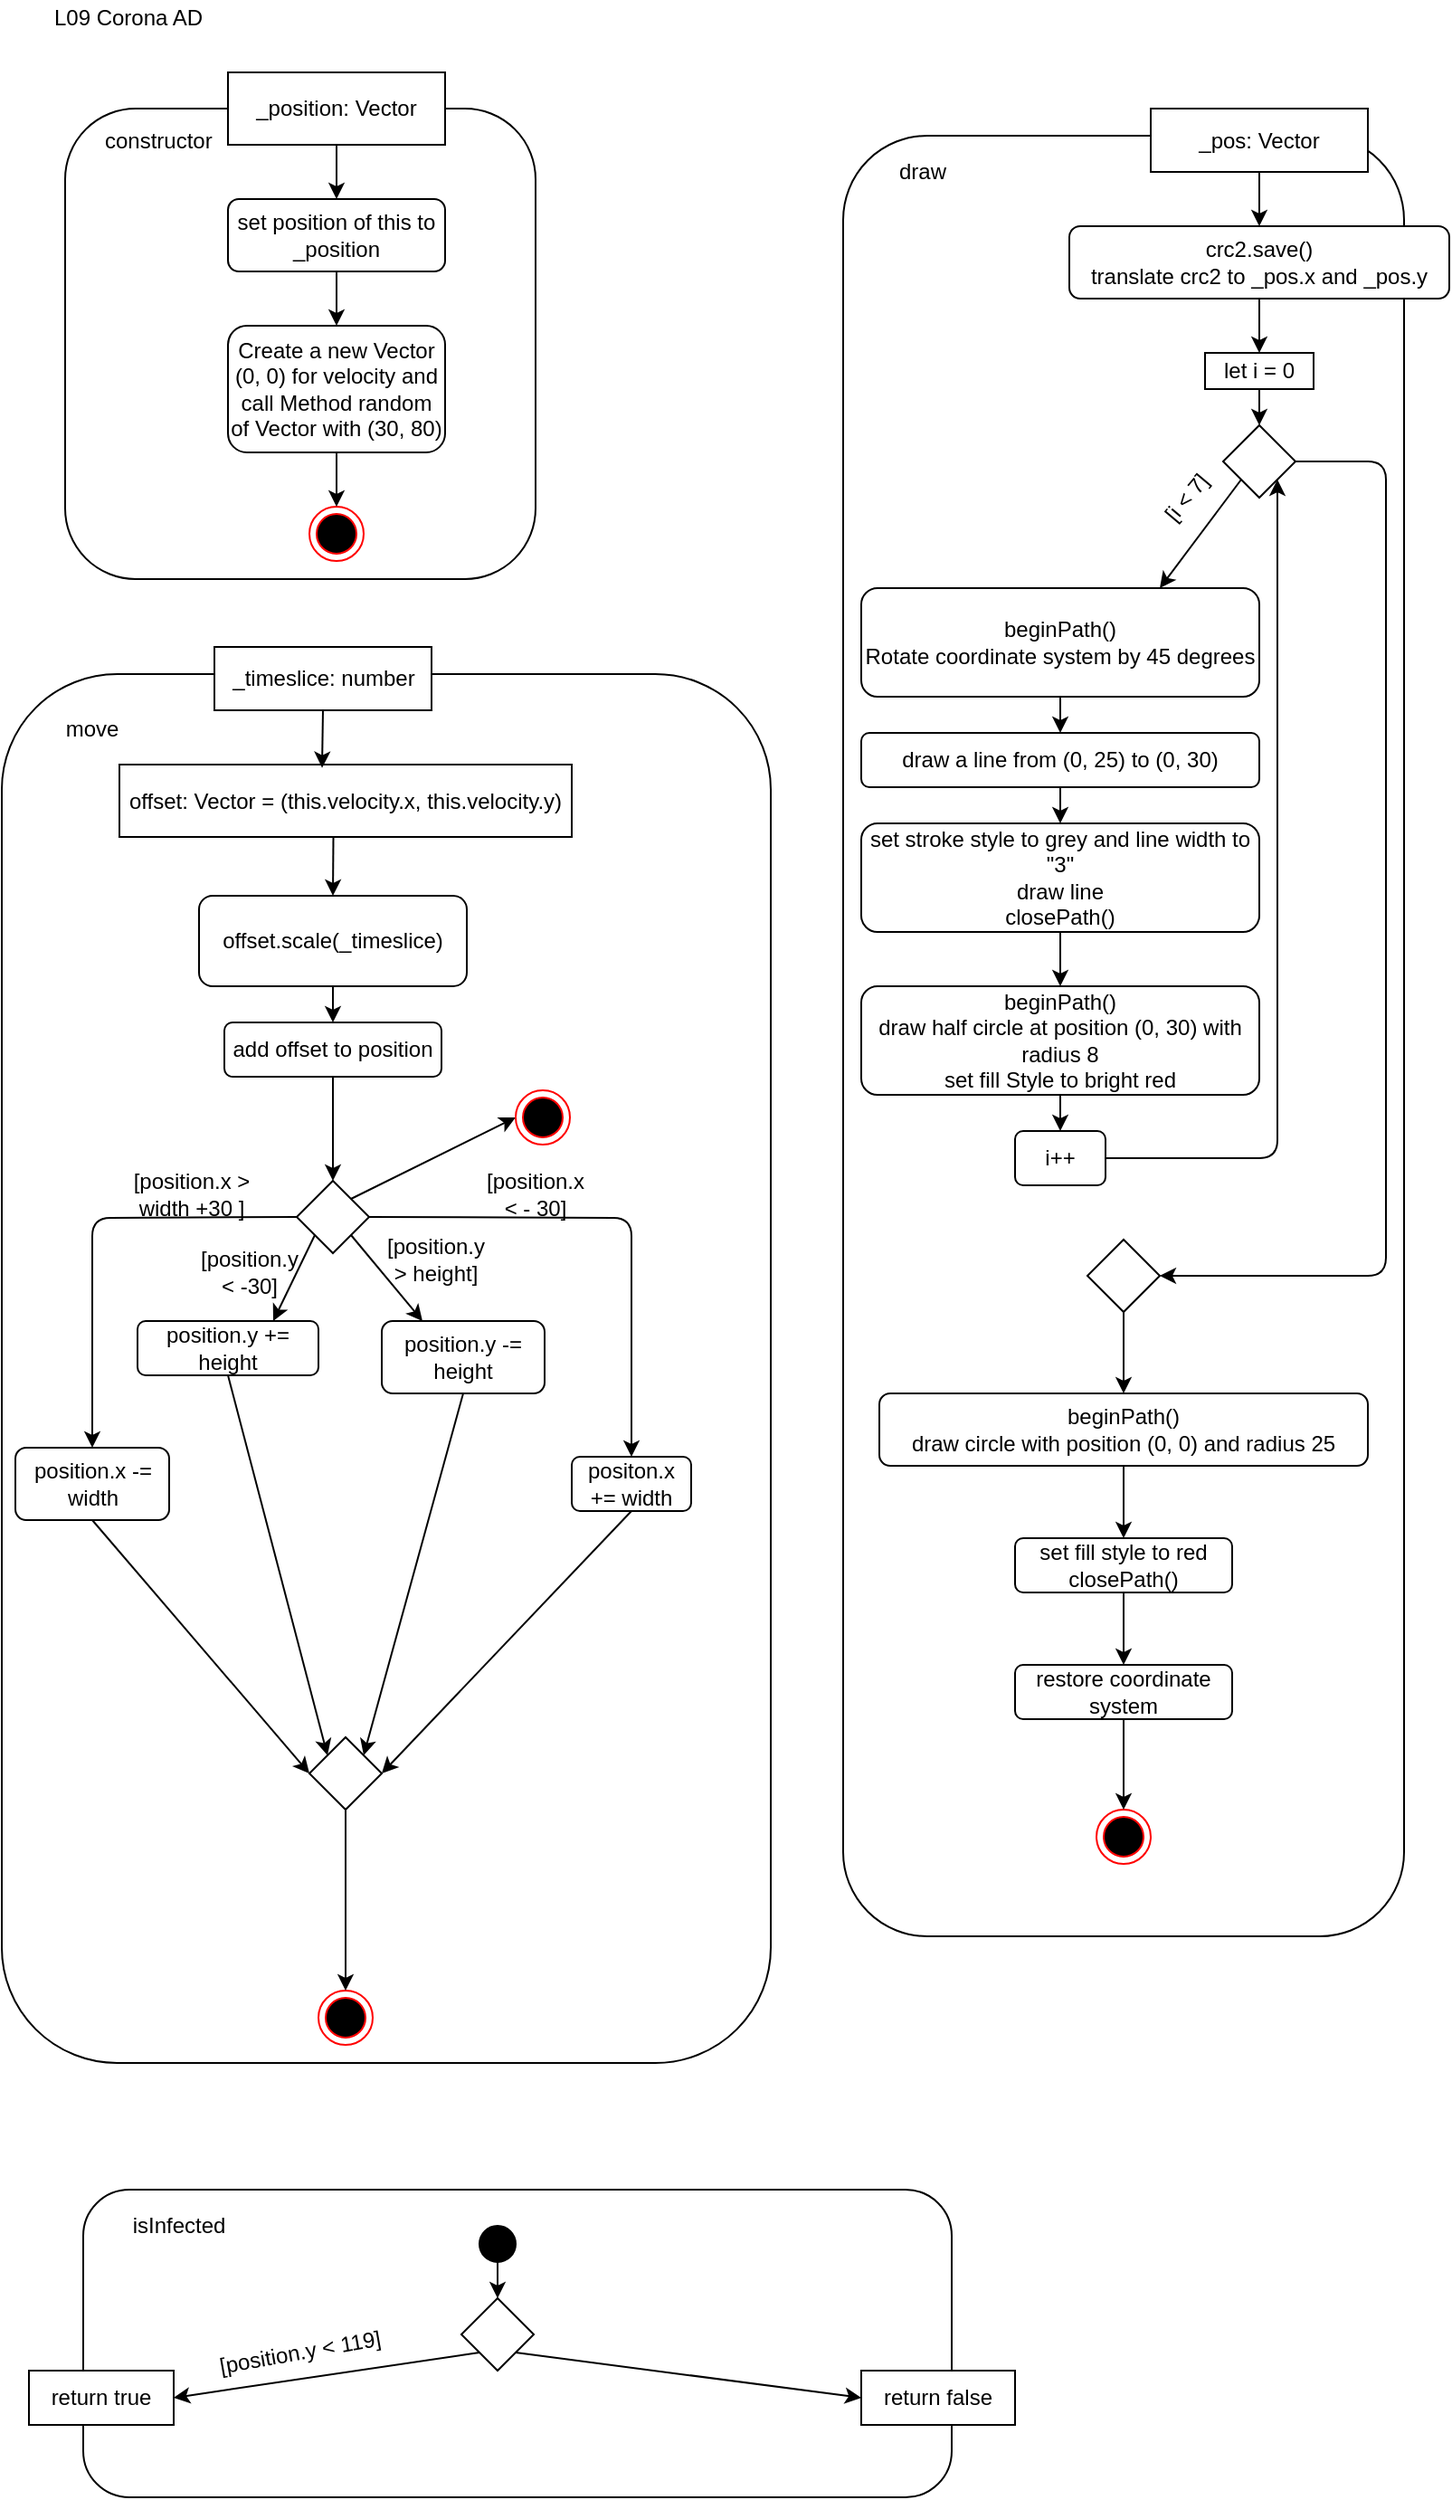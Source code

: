 <mxfile version="13.2.4" type="device"><diagram id="ijBvIF-wWWN7oAOL-bG7" name="Page-1"><mxGraphModel dx="1024" dy="592" grid="1" gridSize="10" guides="1" tooltips="1" connect="1" arrows="1" fold="1" page="1" pageScale="1" pageWidth="827" pageHeight="1169" math="0" shadow="0"><root><mxCell id="0"/><mxCell id="1" parent="0"/><mxCell id="sftAri23WnpGyJFvl3WV-1" value="L09 Corona AD" style="text;html=1;strokeColor=none;fillColor=none;align=center;verticalAlign=middle;whiteSpace=wrap;rounded=0;" vertex="1" parent="1"><mxGeometry x="20" y="20" width="130" height="20" as="geometry"/></mxCell><mxCell id="sftAri23WnpGyJFvl3WV-2" value="" style="rounded=1;whiteSpace=wrap;html=1;" vertex="1" parent="1"><mxGeometry x="50" y="80" width="260" height="260" as="geometry"/></mxCell><mxCell id="sftAri23WnpGyJFvl3WV-3" value="_position: Vector" style="rounded=0;whiteSpace=wrap;html=1;" vertex="1" parent="1"><mxGeometry x="140" y="60" width="120" height="40" as="geometry"/></mxCell><mxCell id="sftAri23WnpGyJFvl3WV-4" value="set position of this to _position" style="rounded=1;whiteSpace=wrap;html=1;" vertex="1" parent="1"><mxGeometry x="140" y="130" width="120" height="40" as="geometry"/></mxCell><mxCell id="sftAri23WnpGyJFvl3WV-5" value="Create a new Vector (0, 0) for velocity and call Method random of Vector with (30, 80)" style="rounded=1;whiteSpace=wrap;html=1;" vertex="1" parent="1"><mxGeometry x="140" y="200" width="120" height="70" as="geometry"/></mxCell><mxCell id="sftAri23WnpGyJFvl3WV-6" value="" style="ellipse;html=1;shape=endState;fillColor=#000000;strokeColor=#ff0000;" vertex="1" parent="1"><mxGeometry x="185" y="300" width="30" height="30" as="geometry"/></mxCell><mxCell id="sftAri23WnpGyJFvl3WV-7" value="&amp;nbsp;constructor" style="text;html=1;strokeColor=none;fillColor=none;align=center;verticalAlign=middle;whiteSpace=wrap;rounded=0;" vertex="1" parent="1"><mxGeometry x="80" y="87.5" width="40" height="20" as="geometry"/></mxCell><mxCell id="sftAri23WnpGyJFvl3WV-8" value="" style="endArrow=classic;html=1;exitX=0.5;exitY=1;exitDx=0;exitDy=0;entryX=0.5;entryY=0;entryDx=0;entryDy=0;" edge="1" parent="1" source="sftAri23WnpGyJFvl3WV-3" target="sftAri23WnpGyJFvl3WV-4"><mxGeometry width="50" height="50" relative="1" as="geometry"><mxPoint x="400" y="220" as="sourcePoint"/><mxPoint x="450" y="170" as="targetPoint"/></mxGeometry></mxCell><mxCell id="sftAri23WnpGyJFvl3WV-9" value="" style="endArrow=classic;html=1;exitX=0.5;exitY=1;exitDx=0;exitDy=0;entryX=0.5;entryY=0;entryDx=0;entryDy=0;" edge="1" parent="1" source="sftAri23WnpGyJFvl3WV-4" target="sftAri23WnpGyJFvl3WV-5"><mxGeometry width="50" height="50" relative="1" as="geometry"><mxPoint x="350" y="260" as="sourcePoint"/><mxPoint x="400" y="210" as="targetPoint"/></mxGeometry></mxCell><mxCell id="sftAri23WnpGyJFvl3WV-10" value="" style="endArrow=classic;html=1;exitX=0.5;exitY=1;exitDx=0;exitDy=0;entryX=0.5;entryY=0;entryDx=0;entryDy=0;" edge="1" parent="1" source="sftAri23WnpGyJFvl3WV-5" target="sftAri23WnpGyJFvl3WV-6"><mxGeometry width="50" height="50" relative="1" as="geometry"><mxPoint x="510" y="260" as="sourcePoint"/><mxPoint x="560" y="210" as="targetPoint"/></mxGeometry></mxCell><mxCell id="sftAri23WnpGyJFvl3WV-11" value="" style="rounded=1;whiteSpace=wrap;html=1;" vertex="1" parent="1"><mxGeometry x="480" y="95" width="310" height="995" as="geometry"/></mxCell><mxCell id="sftAri23WnpGyJFvl3WV-12" value="_pos: Vector" style="rounded=0;whiteSpace=wrap;html=1;" vertex="1" parent="1"><mxGeometry x="650" y="80" width="120" height="35" as="geometry"/></mxCell><mxCell id="sftAri23WnpGyJFvl3WV-13" value="draw" style="text;html=1;strokeColor=none;fillColor=none;align=center;verticalAlign=middle;whiteSpace=wrap;rounded=0;" vertex="1" parent="1"><mxGeometry x="504" y="105" width="40" height="20" as="geometry"/></mxCell><mxCell id="sftAri23WnpGyJFvl3WV-14" value="crc2.save()&lt;br&gt;translate crc2 to _pos.x and _pos.y" style="rounded=1;whiteSpace=wrap;html=1;" vertex="1" parent="1"><mxGeometry x="605" y="145" width="210" height="40" as="geometry"/></mxCell><mxCell id="sftAri23WnpGyJFvl3WV-15" value="beginPath()&lt;br&gt;Rotate coordinate system by 45 degrees" style="rounded=1;whiteSpace=wrap;html=1;" vertex="1" parent="1"><mxGeometry x="490" y="345" width="220" height="60" as="geometry"/></mxCell><mxCell id="sftAri23WnpGyJFvl3WV-16" value="" style="rhombus;whiteSpace=wrap;html=1;" vertex="1" parent="1"><mxGeometry x="690" y="255" width="40" height="40" as="geometry"/></mxCell><mxCell id="sftAri23WnpGyJFvl3WV-17" value="" style="endArrow=classic;html=1;exitX=0.5;exitY=1;exitDx=0;exitDy=0;entryX=0.5;entryY=0;entryDx=0;entryDy=0;" edge="1" parent="1" source="sftAri23WnpGyJFvl3WV-12" target="sftAri23WnpGyJFvl3WV-14"><mxGeometry width="50" height="50" relative="1" as="geometry"><mxPoint x="520" y="75" as="sourcePoint"/><mxPoint x="570" y="25" as="targetPoint"/></mxGeometry></mxCell><mxCell id="sftAri23WnpGyJFvl3WV-18" value="" style="endArrow=classic;html=1;exitX=0.5;exitY=1;exitDx=0;exitDy=0;entryX=0.5;entryY=0;entryDx=0;entryDy=0;" edge="1" parent="1" source="sftAri23WnpGyJFvl3WV-14" target="sftAri23WnpGyJFvl3WV-22"><mxGeometry width="50" height="50" relative="1" as="geometry"><mxPoint x="470" y="85" as="sourcePoint"/><mxPoint x="520" y="35" as="targetPoint"/></mxGeometry></mxCell><mxCell id="sftAri23WnpGyJFvl3WV-19" value="" style="endArrow=classic;html=1;exitX=0;exitY=1;exitDx=0;exitDy=0;entryX=0.75;entryY=0;entryDx=0;entryDy=0;" edge="1" parent="1" source="sftAri23WnpGyJFvl3WV-16" target="sftAri23WnpGyJFvl3WV-15"><mxGeometry width="50" height="50" relative="1" as="geometry"><mxPoint x="480" y="65" as="sourcePoint"/><mxPoint x="530" y="15" as="targetPoint"/></mxGeometry></mxCell><mxCell id="sftAri23WnpGyJFvl3WV-20" value="[i &amp;lt; 7]" style="text;html=1;strokeColor=none;fillColor=none;align=center;verticalAlign=middle;whiteSpace=wrap;rounded=0;rotation=-50;" vertex="1" parent="1"><mxGeometry x="650" y="285" width="40" height="20" as="geometry"/></mxCell><mxCell id="sftAri23WnpGyJFvl3WV-22" value="let i = 0" style="rounded=0;whiteSpace=wrap;html=1;" vertex="1" parent="1"><mxGeometry x="680" y="215" width="60" height="20" as="geometry"/></mxCell><mxCell id="sftAri23WnpGyJFvl3WV-23" value="" style="endArrow=classic;html=1;exitX=0.5;exitY=1;exitDx=0;exitDy=0;entryX=0.5;entryY=0;entryDx=0;entryDy=0;" edge="1" parent="1" source="sftAri23WnpGyJFvl3WV-22" target="sftAri23WnpGyJFvl3WV-16"><mxGeometry width="50" height="50" relative="1" as="geometry"><mxPoint x="440" y="95" as="sourcePoint"/><mxPoint x="490" y="45" as="targetPoint"/></mxGeometry></mxCell><mxCell id="sftAri23WnpGyJFvl3WV-24" value="draw a line from (0, 25) to (0, 30)" style="rounded=1;whiteSpace=wrap;html=1;" vertex="1" parent="1"><mxGeometry x="490" y="425" width="220" height="30" as="geometry"/></mxCell><mxCell id="sftAri23WnpGyJFvl3WV-25" value="set stroke style to grey and line width to &quot;3&quot;&lt;br&gt;draw line&lt;br&gt;closePath()" style="rounded=1;whiteSpace=wrap;html=1;" vertex="1" parent="1"><mxGeometry x="490" y="475" width="220" height="60" as="geometry"/></mxCell><mxCell id="sftAri23WnpGyJFvl3WV-26" value="beginPath()&lt;br&gt;draw half circle at position (0, 30) with radius 8&lt;br&gt;set fill Style to bright red" style="rounded=1;whiteSpace=wrap;html=1;" vertex="1" parent="1"><mxGeometry x="490" y="565" width="220" height="60" as="geometry"/></mxCell><mxCell id="sftAri23WnpGyJFvl3WV-27" value="" style="rhombus;whiteSpace=wrap;html=1;" vertex="1" parent="1"><mxGeometry x="615" y="705" width="40" height="40" as="geometry"/></mxCell><mxCell id="sftAri23WnpGyJFvl3WV-28" value="" style="endArrow=classic;html=1;exitX=0.5;exitY=1;exitDx=0;exitDy=0;entryX=0.5;entryY=0;entryDx=0;entryDy=0;" edge="1" parent="1" source="sftAri23WnpGyJFvl3WV-15" target="sftAri23WnpGyJFvl3WV-24"><mxGeometry width="50" height="50" relative="1" as="geometry"><mxPoint x="280" y="545" as="sourcePoint"/><mxPoint x="330" y="495" as="targetPoint"/></mxGeometry></mxCell><mxCell id="sftAri23WnpGyJFvl3WV-29" value="" style="endArrow=classic;html=1;exitX=0.5;exitY=1;exitDx=0;exitDy=0;entryX=0.5;entryY=0;entryDx=0;entryDy=0;" edge="1" parent="1" source="sftAri23WnpGyJFvl3WV-24" target="sftAri23WnpGyJFvl3WV-25"><mxGeometry width="50" height="50" relative="1" as="geometry"><mxPoint x="400" y="545" as="sourcePoint"/><mxPoint x="450" y="495" as="targetPoint"/></mxGeometry></mxCell><mxCell id="sftAri23WnpGyJFvl3WV-30" value="" style="endArrow=classic;html=1;exitX=0.5;exitY=1;exitDx=0;exitDy=0;entryX=0.5;entryY=0;entryDx=0;entryDy=0;" edge="1" parent="1" source="sftAri23WnpGyJFvl3WV-25" target="sftAri23WnpGyJFvl3WV-26"><mxGeometry width="50" height="50" relative="1" as="geometry"><mxPoint x="330" y="585" as="sourcePoint"/><mxPoint x="380" y="535" as="targetPoint"/></mxGeometry></mxCell><mxCell id="sftAri23WnpGyJFvl3WV-31" value="" style="endArrow=classic;html=1;exitX=1;exitY=0.5;exitDx=0;exitDy=0;entryX=1;entryY=1;entryDx=0;entryDy=0;" edge="1" parent="1" source="sftAri23WnpGyJFvl3WV-33" target="sftAri23WnpGyJFvl3WV-16"><mxGeometry width="50" height="50" relative="1" as="geometry"><mxPoint x="230" y="595" as="sourcePoint"/><mxPoint x="280" y="545" as="targetPoint"/><Array as="points"><mxPoint x="720" y="660"/></Array></mxGeometry></mxCell><mxCell id="sftAri23WnpGyJFvl3WV-32" value="" style="endArrow=classic;html=1;exitX=1;exitY=0.5;exitDx=0;exitDy=0;entryX=1;entryY=0.5;entryDx=0;entryDy=0;exitPerimeter=0;" edge="1" parent="1" source="sftAri23WnpGyJFvl3WV-16" target="sftAri23WnpGyJFvl3WV-27"><mxGeometry width="50" height="50" relative="1" as="geometry"><mxPoint x="360" y="525" as="sourcePoint"/><mxPoint x="410" y="475" as="targetPoint"/><Array as="points"><mxPoint x="780" y="275"/><mxPoint x="780" y="490"/><mxPoint x="780" y="725"/></Array></mxGeometry></mxCell><mxCell id="sftAri23WnpGyJFvl3WV-33" value="i++" style="rounded=1;whiteSpace=wrap;html=1;" vertex="1" parent="1"><mxGeometry x="575" y="645" width="50" height="30" as="geometry"/></mxCell><mxCell id="sftAri23WnpGyJFvl3WV-34" value="" style="endArrow=classic;html=1;exitX=0.5;exitY=1;exitDx=0;exitDy=0;entryX=0.5;entryY=0;entryDx=0;entryDy=0;" edge="1" parent="1" source="sftAri23WnpGyJFvl3WV-26" target="sftAri23WnpGyJFvl3WV-33"><mxGeometry width="50" height="50" relative="1" as="geometry"><mxPoint x="380" y="575" as="sourcePoint"/><mxPoint x="430" y="525" as="targetPoint"/></mxGeometry></mxCell><mxCell id="sftAri23WnpGyJFvl3WV-36" value="beginPath()&lt;br&gt;draw circle with position (0, 0) and radius 25" style="rounded=1;whiteSpace=wrap;html=1;" vertex="1" parent="1"><mxGeometry x="500" y="790" width="270" height="40" as="geometry"/></mxCell><mxCell id="sftAri23WnpGyJFvl3WV-37" value="set fill style to red&lt;br&gt;closePath()" style="rounded=1;whiteSpace=wrap;html=1;" vertex="1" parent="1"><mxGeometry x="575" y="870" width="120" height="30" as="geometry"/></mxCell><mxCell id="sftAri23WnpGyJFvl3WV-38" value="restore coordinate system" style="rounded=1;whiteSpace=wrap;html=1;" vertex="1" parent="1"><mxGeometry x="575" y="940" width="120" height="30" as="geometry"/></mxCell><mxCell id="sftAri23WnpGyJFvl3WV-39" value="" style="ellipse;html=1;shape=endState;fillColor=#000000;strokeColor=#ff0000;" vertex="1" parent="1"><mxGeometry x="620" y="1020" width="30" height="30" as="geometry"/></mxCell><mxCell id="sftAri23WnpGyJFvl3WV-40" value="" style="endArrow=classic;html=1;exitX=0.5;exitY=1;exitDx=0;exitDy=0;entryX=0.5;entryY=0;entryDx=0;entryDy=0;" edge="1" parent="1" source="sftAri23WnpGyJFvl3WV-36" target="sftAri23WnpGyJFvl3WV-37"><mxGeometry width="50" height="50" relative="1" as="geometry"><mxPoint x="270" y="910" as="sourcePoint"/><mxPoint x="320" y="860" as="targetPoint"/></mxGeometry></mxCell><mxCell id="sftAri23WnpGyJFvl3WV-41" value="" style="endArrow=classic;html=1;exitX=0.5;exitY=1;exitDx=0;exitDy=0;entryX=0.5;entryY=0;entryDx=0;entryDy=0;" edge="1" parent="1" source="sftAri23WnpGyJFvl3WV-37" target="sftAri23WnpGyJFvl3WV-38"><mxGeometry width="50" height="50" relative="1" as="geometry"><mxPoint x="370" y="970" as="sourcePoint"/><mxPoint x="420" y="920" as="targetPoint"/></mxGeometry></mxCell><mxCell id="sftAri23WnpGyJFvl3WV-42" value="" style="endArrow=classic;html=1;exitX=0.5;exitY=1;exitDx=0;exitDy=0;entryX=0.5;entryY=0;entryDx=0;entryDy=0;" edge="1" parent="1" source="sftAri23WnpGyJFvl3WV-38" target="sftAri23WnpGyJFvl3WV-39"><mxGeometry width="50" height="50" relative="1" as="geometry"><mxPoint x="350" y="1040" as="sourcePoint"/><mxPoint x="400" y="990" as="targetPoint"/></mxGeometry></mxCell><mxCell id="sftAri23WnpGyJFvl3WV-43" value="" style="endArrow=classic;html=1;exitX=0.5;exitY=1;exitDx=0;exitDy=0;entryX=0.5;entryY=0;entryDx=0;entryDy=0;" edge="1" parent="1" source="sftAri23WnpGyJFvl3WV-27" target="sftAri23WnpGyJFvl3WV-36"><mxGeometry width="50" height="50" relative="1" as="geometry"><mxPoint x="260" y="870" as="sourcePoint"/><mxPoint x="310" y="820" as="targetPoint"/></mxGeometry></mxCell><mxCell id="sftAri23WnpGyJFvl3WV-48" value="" style="rounded=1;whiteSpace=wrap;html=1;" vertex="1" parent="1"><mxGeometry x="15" y="392.5" width="425" height="767.5" as="geometry"/></mxCell><mxCell id="sftAri23WnpGyJFvl3WV-49" value="move" style="text;html=1;strokeColor=none;fillColor=none;align=center;verticalAlign=middle;whiteSpace=wrap;rounded=0;" vertex="1" parent="1"><mxGeometry x="45" y="412.5" width="40" height="20" as="geometry"/></mxCell><mxCell id="sftAri23WnpGyJFvl3WV-50" value="_timeslice: number" style="rounded=0;whiteSpace=wrap;html=1;" vertex="1" parent="1"><mxGeometry x="132.5" y="377.5" width="120" height="35" as="geometry"/></mxCell><mxCell id="sftAri23WnpGyJFvl3WV-51" value="offset.scale(_timeslice)" style="rounded=1;whiteSpace=wrap;html=1;" vertex="1" parent="1"><mxGeometry x="124" y="515" width="148" height="50" as="geometry"/></mxCell><mxCell id="sftAri23WnpGyJFvl3WV-52" value="offset: Vector = (this.velocity.x, this.velocity.y)" style="rounded=0;whiteSpace=wrap;html=1;" vertex="1" parent="1"><mxGeometry x="80" y="442.5" width="250" height="40" as="geometry"/></mxCell><mxCell id="sftAri23WnpGyJFvl3WV-53" value="add offset to position" style="rounded=1;whiteSpace=wrap;html=1;" vertex="1" parent="1"><mxGeometry x="138" y="585" width="120" height="30" as="geometry"/></mxCell><mxCell id="sftAri23WnpGyJFvl3WV-54" value="" style="rhombus;whiteSpace=wrap;html=1;" vertex="1" parent="1"><mxGeometry x="178" y="672.5" width="40" height="40" as="geometry"/></mxCell><mxCell id="sftAri23WnpGyJFvl3WV-55" value="position.y += height" style="rounded=1;whiteSpace=wrap;html=1;" vertex="1" parent="1"><mxGeometry x="90" y="750" width="100" height="30" as="geometry"/></mxCell><mxCell id="sftAri23WnpGyJFvl3WV-56" value="position.y -= height" style="rounded=1;whiteSpace=wrap;html=1;" vertex="1" parent="1"><mxGeometry x="225" y="750" width="90" height="40" as="geometry"/></mxCell><mxCell id="sftAri23WnpGyJFvl3WV-57" value="" style="rhombus;whiteSpace=wrap;html=1;" vertex="1" parent="1"><mxGeometry x="185" y="980" width="40" height="40" as="geometry"/></mxCell><mxCell id="sftAri23WnpGyJFvl3WV-58" value="" style="ellipse;html=1;shape=endState;fillColor=#000000;strokeColor=#ff0000;" vertex="1" parent="1"><mxGeometry x="190" y="1120" width="30" height="30" as="geometry"/></mxCell><mxCell id="sftAri23WnpGyJFvl3WV-59" value="" style="endArrow=classic;html=1;exitX=0.5;exitY=1;exitDx=0;exitDy=0;entryX=0;entryY=0;entryDx=0;entryDy=0;" edge="1" parent="1" source="sftAri23WnpGyJFvl3WV-55" target="sftAri23WnpGyJFvl3WV-57"><mxGeometry width="50" height="50" relative="1" as="geometry"><mxPoint x="70" y="892.5" as="sourcePoint"/><mxPoint x="120" y="842.5" as="targetPoint"/></mxGeometry></mxCell><mxCell id="sftAri23WnpGyJFvl3WV-60" value="" style="endArrow=classic;html=1;exitX=0.5;exitY=1;exitDx=0;exitDy=0;entryX=1;entryY=0;entryDx=0;entryDy=0;" edge="1" parent="1" source="sftAri23WnpGyJFvl3WV-56" target="sftAri23WnpGyJFvl3WV-57"><mxGeometry width="50" height="50" relative="1" as="geometry"><mxPoint x="270" y="892.5" as="sourcePoint"/><mxPoint x="320" y="842.5" as="targetPoint"/></mxGeometry></mxCell><mxCell id="sftAri23WnpGyJFvl3WV-62" value="" style="endArrow=classic;html=1;exitX=1;exitY=1;exitDx=0;exitDy=0;entryX=0.25;entryY=0;entryDx=0;entryDy=0;" edge="1" parent="1" source="sftAri23WnpGyJFvl3WV-54" target="sftAri23WnpGyJFvl3WV-56"><mxGeometry width="50" height="50" relative="1" as="geometry"><mxPoint x="460" y="742.5" as="sourcePoint"/><mxPoint x="510" y="692.5" as="targetPoint"/></mxGeometry></mxCell><mxCell id="sftAri23WnpGyJFvl3WV-63" value="" style="endArrow=classic;html=1;exitX=0;exitY=1;exitDx=0;exitDy=0;entryX=0.75;entryY=0;entryDx=0;entryDy=0;" edge="1" parent="1" source="sftAri23WnpGyJFvl3WV-54" target="sftAri23WnpGyJFvl3WV-55"><mxGeometry width="50" height="50" relative="1" as="geometry"><mxPoint x="500" y="722.5" as="sourcePoint"/><mxPoint x="550" y="672.5" as="targetPoint"/></mxGeometry></mxCell><mxCell id="sftAri23WnpGyJFvl3WV-64" value="" style="endArrow=classic;html=1;exitX=1;exitY=0;exitDx=0;exitDy=0;entryX=0;entryY=0.5;entryDx=0;entryDy=0;" edge="1" parent="1" source="sftAri23WnpGyJFvl3WV-54" target="sftAri23WnpGyJFvl3WV-65"><mxGeometry width="50" height="50" relative="1" as="geometry"><mxPoint x="510" y="752.5" as="sourcePoint"/><mxPoint x="480" y="672.5" as="targetPoint"/></mxGeometry></mxCell><mxCell id="sftAri23WnpGyJFvl3WV-65" value="" style="ellipse;html=1;shape=endState;fillColor=#000000;strokeColor=#ff0000;" vertex="1" parent="1"><mxGeometry x="299" y="622.5" width="30" height="30" as="geometry"/></mxCell><mxCell id="sftAri23WnpGyJFvl3WV-66" value="" style="endArrow=classic;html=1;exitX=0.5;exitY=1;exitDx=0;exitDy=0;entryX=0.5;entryY=0;entryDx=0;entryDy=0;" edge="1" parent="1" source="sftAri23WnpGyJFvl3WV-53" target="sftAri23WnpGyJFvl3WV-54"><mxGeometry width="50" height="50" relative="1" as="geometry"><mxPoint x="420" y="662.5" as="sourcePoint"/><mxPoint x="470" y="612.5" as="targetPoint"/></mxGeometry></mxCell><mxCell id="sftAri23WnpGyJFvl3WV-67" value="" style="endArrow=classic;html=1;exitX=0.5;exitY=1;exitDx=0;exitDy=0;entryX=0.5;entryY=0;entryDx=0;entryDy=0;" edge="1" parent="1" source="sftAri23WnpGyJFvl3WV-51" target="sftAri23WnpGyJFvl3WV-53"><mxGeometry width="50" height="50" relative="1" as="geometry"><mxPoint x="470" y="682.5" as="sourcePoint"/><mxPoint x="520" y="632.5" as="targetPoint"/></mxGeometry></mxCell><mxCell id="sftAri23WnpGyJFvl3WV-68" value="" style="endArrow=classic;html=1;exitX=0.473;exitY=1.004;exitDx=0;exitDy=0;entryX=0.5;entryY=0;entryDx=0;entryDy=0;exitPerimeter=0;" edge="1" parent="1" source="sftAri23WnpGyJFvl3WV-52" target="sftAri23WnpGyJFvl3WV-51"><mxGeometry width="50" height="50" relative="1" as="geometry"><mxPoint x="460" y="652.5" as="sourcePoint"/><mxPoint x="510" y="602.5" as="targetPoint"/></mxGeometry></mxCell><mxCell id="sftAri23WnpGyJFvl3WV-69" value="" style="endArrow=classic;html=1;exitX=0.5;exitY=1;exitDx=0;exitDy=0;entryX=0.448;entryY=0.046;entryDx=0;entryDy=0;entryPerimeter=0;" edge="1" parent="1" source="sftAri23WnpGyJFvl3WV-50" target="sftAri23WnpGyJFvl3WV-52"><mxGeometry width="50" height="50" relative="1" as="geometry"><mxPoint x="520" y="642.5" as="sourcePoint"/><mxPoint x="570" y="592.5" as="targetPoint"/></mxGeometry></mxCell><mxCell id="sftAri23WnpGyJFvl3WV-70" value="[position.y &amp;lt; -30]" style="text;html=1;strokeColor=none;fillColor=none;align=center;verticalAlign=middle;whiteSpace=wrap;rounded=0;rotation=0;" vertex="1" parent="1"><mxGeometry x="132.5" y="712.5" width="39.53" height="20" as="geometry"/></mxCell><mxCell id="sftAri23WnpGyJFvl3WV-71" value="[position.y &amp;gt; height]" style="text;html=1;strokeColor=none;fillColor=none;align=center;verticalAlign=middle;whiteSpace=wrap;rounded=0;rotation=0;" vertex="1" parent="1"><mxGeometry x="230" y="700" width="50" height="32.5" as="geometry"/></mxCell><mxCell id="sftAri23WnpGyJFvl3WV-72" value="positon.x += width" style="rounded=1;whiteSpace=wrap;html=1;" vertex="1" parent="1"><mxGeometry x="330" y="825" width="66" height="30" as="geometry"/></mxCell><mxCell id="sftAri23WnpGyJFvl3WV-73" value="position.x -= width" style="rounded=1;whiteSpace=wrap;html=1;" vertex="1" parent="1"><mxGeometry x="22.5" y="820" width="85" height="40" as="geometry"/></mxCell><mxCell id="sftAri23WnpGyJFvl3WV-74" value="" style="endArrow=classic;html=1;exitX=0;exitY=0.5;exitDx=0;exitDy=0;entryX=0.5;entryY=0;entryDx=0;entryDy=0;" edge="1" parent="1" source="sftAri23WnpGyJFvl3WV-54" target="sftAri23WnpGyJFvl3WV-73"><mxGeometry width="50" height="50" relative="1" as="geometry"><mxPoint x="40" y="740" as="sourcePoint"/><mxPoint x="90" y="690" as="targetPoint"/><Array as="points"><mxPoint x="65" y="693"/></Array></mxGeometry></mxCell><mxCell id="sftAri23WnpGyJFvl3WV-75" value="" style="endArrow=classic;html=1;exitX=1;exitY=0.5;exitDx=0;exitDy=0;entryX=0.5;entryY=0;entryDx=0;entryDy=0;" edge="1" parent="1" source="sftAri23WnpGyJFvl3WV-54" target="sftAri23WnpGyJFvl3WV-72"><mxGeometry width="50" height="50" relative="1" as="geometry"><mxPoint x="330" y="760" as="sourcePoint"/><mxPoint x="380" y="710" as="targetPoint"/><Array as="points"><mxPoint x="363" y="693"/></Array></mxGeometry></mxCell><mxCell id="sftAri23WnpGyJFvl3WV-76" value="" style="endArrow=classic;html=1;exitX=0.5;exitY=1;exitDx=0;exitDy=0;entryX=0.5;entryY=0;entryDx=0;entryDy=0;" edge="1" parent="1" source="sftAri23WnpGyJFvl3WV-57" target="sftAri23WnpGyJFvl3WV-58"><mxGeometry width="50" height="50" relative="1" as="geometry"><mxPoint x="100" y="1050" as="sourcePoint"/><mxPoint x="150" y="1000" as="targetPoint"/></mxGeometry></mxCell><mxCell id="sftAri23WnpGyJFvl3WV-77" value="" style="endArrow=classic;html=1;exitX=0.5;exitY=1;exitDx=0;exitDy=0;entryX=0;entryY=0.5;entryDx=0;entryDy=0;" edge="1" parent="1" source="sftAri23WnpGyJFvl3WV-73" target="sftAri23WnpGyJFvl3WV-57"><mxGeometry width="50" height="50" relative="1" as="geometry"><mxPoint x="60" y="1030" as="sourcePoint"/><mxPoint x="110" y="980" as="targetPoint"/></mxGeometry></mxCell><mxCell id="sftAri23WnpGyJFvl3WV-78" value="" style="endArrow=classic;html=1;exitX=0.5;exitY=1;exitDx=0;exitDy=0;entryX=1;entryY=0.5;entryDx=0;entryDy=0;" edge="1" parent="1" source="sftAri23WnpGyJFvl3WV-72" target="sftAri23WnpGyJFvl3WV-57"><mxGeometry width="50" height="50" relative="1" as="geometry"><mxPoint x="310" y="1030" as="sourcePoint"/><mxPoint x="360" y="980" as="targetPoint"/></mxGeometry></mxCell><mxCell id="sftAri23WnpGyJFvl3WV-79" value="[position.x &amp;gt; width +30 ]" style="text;html=1;strokeColor=none;fillColor=none;align=center;verticalAlign=middle;whiteSpace=wrap;rounded=0;" vertex="1" parent="1"><mxGeometry x="85" y="670" width="70" height="20" as="geometry"/></mxCell><mxCell id="sftAri23WnpGyJFvl3WV-80" value="[position.x &amp;lt; - 30]" style="text;html=1;strokeColor=none;fillColor=none;align=center;verticalAlign=middle;whiteSpace=wrap;rounded=0;" vertex="1" parent="1"><mxGeometry x="280" y="670" width="60" height="20" as="geometry"/></mxCell><mxCell id="sftAri23WnpGyJFvl3WV-83" value="" style="rounded=1;whiteSpace=wrap;html=1;" vertex="1" parent="1"><mxGeometry x="60" y="1230" width="480" height="170" as="geometry"/></mxCell><mxCell id="sftAri23WnpGyJFvl3WV-85" value="" style="ellipse;whiteSpace=wrap;html=1;aspect=fixed;fillColor=#000000;" vertex="1" parent="1"><mxGeometry x="279" y="1250" width="20" height="20" as="geometry"/></mxCell><mxCell id="sftAri23WnpGyJFvl3WV-87" value="" style="rhombus;whiteSpace=wrap;html=1;fillColor=#FFFFFF;aspect=fixed;" vertex="1" parent="1"><mxGeometry x="269" y="1290" width="40" height="40" as="geometry"/></mxCell><mxCell id="sftAri23WnpGyJFvl3WV-88" value="isInfected" style="text;html=1;strokeColor=none;fillColor=none;align=center;verticalAlign=middle;whiteSpace=wrap;rounded=0;" vertex="1" parent="1"><mxGeometry x="93" y="1240" width="40" height="20" as="geometry"/></mxCell><mxCell id="sftAri23WnpGyJFvl3WV-89" value="return true" style="rounded=0;whiteSpace=wrap;html=1;fillColor=#FFFFFF;" vertex="1" parent="1"><mxGeometry x="30" y="1330" width="80" height="30" as="geometry"/></mxCell><mxCell id="sftAri23WnpGyJFvl3WV-91" value="return false" style="rounded=0;whiteSpace=wrap;html=1;fillColor=#FFFFFF;" vertex="1" parent="1"><mxGeometry x="490" y="1330" width="85" height="30" as="geometry"/></mxCell><mxCell id="sftAri23WnpGyJFvl3WV-94" value="" style="endArrow=classic;html=1;exitX=0;exitY=1;exitDx=0;exitDy=0;entryX=1;entryY=0.5;entryDx=0;entryDy=0;" edge="1" parent="1" source="sftAri23WnpGyJFvl3WV-87" target="sftAri23WnpGyJFvl3WV-89"><mxGeometry width="50" height="50" relative="1" as="geometry"><mxPoint x="220" y="1570" as="sourcePoint"/><mxPoint x="270" y="1520" as="targetPoint"/></mxGeometry></mxCell><mxCell id="sftAri23WnpGyJFvl3WV-95" value="" style="endArrow=classic;html=1;exitX=1;exitY=1;exitDx=0;exitDy=0;entryX=0;entryY=0.5;entryDx=0;entryDy=0;" edge="1" parent="1" source="sftAri23WnpGyJFvl3WV-87" target="sftAri23WnpGyJFvl3WV-91"><mxGeometry width="50" height="50" relative="1" as="geometry"><mxPoint x="320" y="1560" as="sourcePoint"/><mxPoint x="370" y="1510" as="targetPoint"/></mxGeometry></mxCell><mxCell id="sftAri23WnpGyJFvl3WV-96" value="" style="endArrow=classic;html=1;exitX=0.5;exitY=1;exitDx=0;exitDy=0;" edge="1" parent="1" source="sftAri23WnpGyJFvl3WV-85"><mxGeometry width="50" height="50" relative="1" as="geometry"><mxPoint x="220" y="1500" as="sourcePoint"/><mxPoint x="289" y="1290" as="targetPoint"/></mxGeometry></mxCell><mxCell id="sftAri23WnpGyJFvl3WV-97" value="[position.y &amp;lt; 119]" style="text;html=1;strokeColor=none;fillColor=none;align=center;verticalAlign=middle;whiteSpace=wrap;rounded=0;rotation=-10;" vertex="1" parent="1"><mxGeometry x="125" y="1310" width="110" height="20" as="geometry"/></mxCell></root></mxGraphModel></diagram></mxfile>